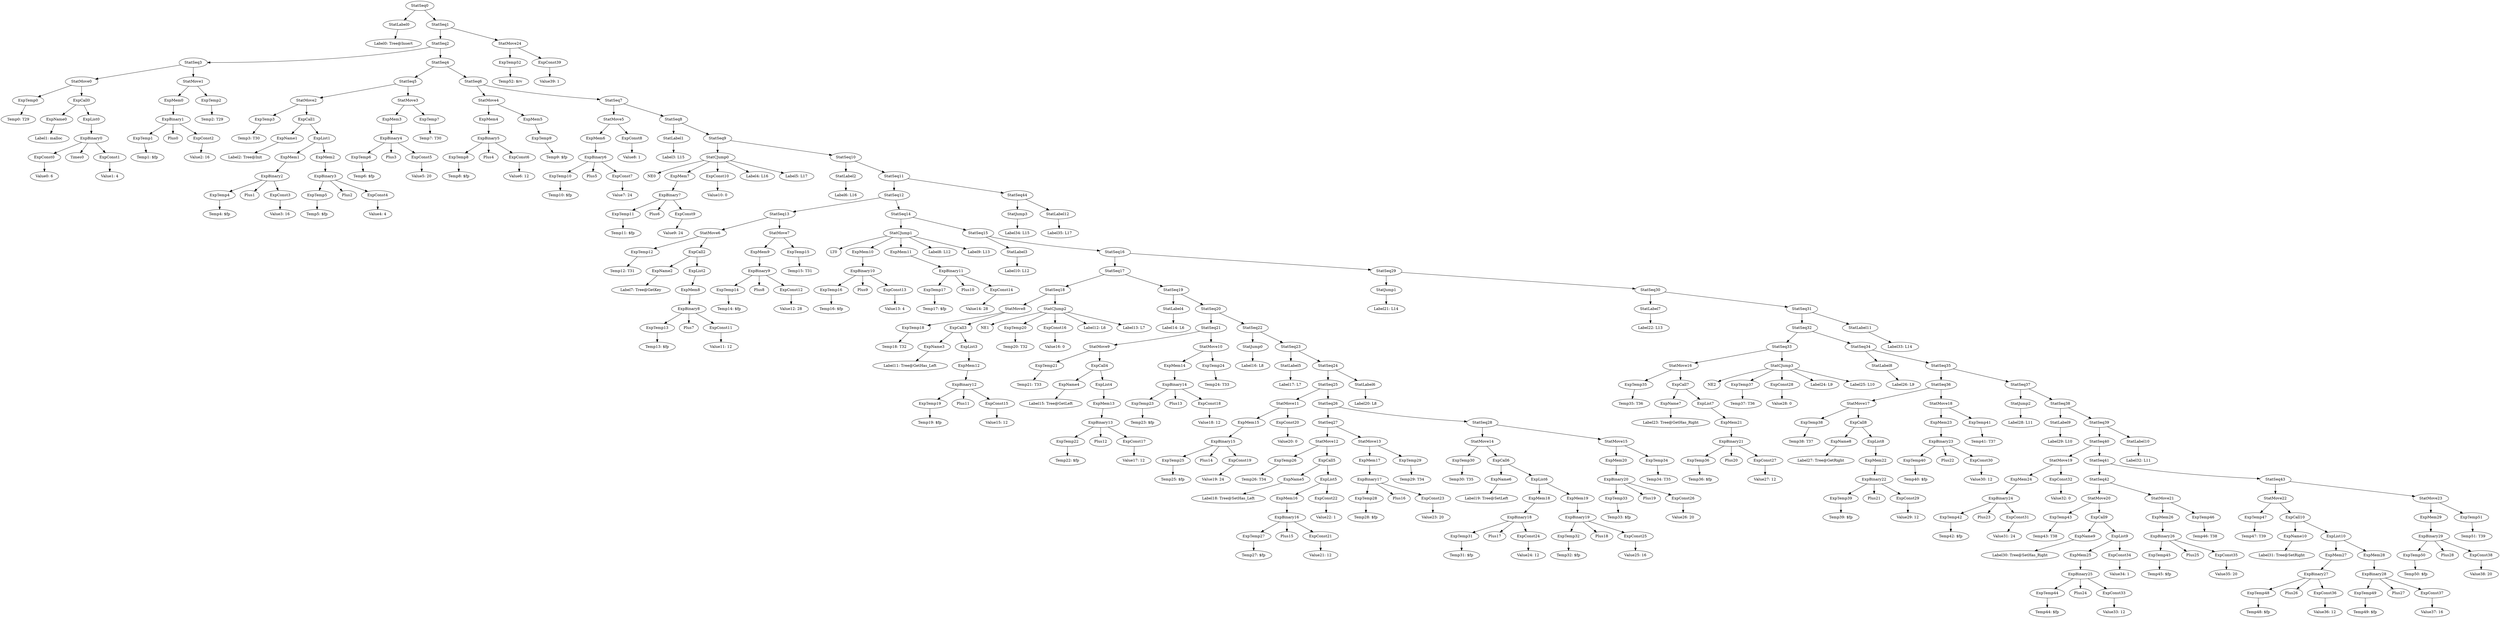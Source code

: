 digraph {
	ordering = out;
	ExpConst39 -> "Value39: 1";
	StatMove24 -> ExpTemp52;
	StatMove24 -> ExpConst39;
	ExpTemp52 -> "Temp52: $rv";
	StatJump3 -> "Label34: L15";
	StatLabel11 -> "Label33: L14";
	StatLabel10 -> "Label32: L11";
	StatSeq39 -> StatSeq40;
	StatSeq39 -> StatLabel10;
	ExpMem29 -> ExpBinary29;
	ExpConst38 -> "Value38: 20";
	ExpTemp50 -> "Temp50: $fp";
	StatSeq43 -> StatMove22;
	StatSeq43 -> StatMove23;
	ExpConst37 -> "Value37: 16";
	ExpBinary28 -> ExpTemp49;
	ExpBinary28 -> Plus27;
	ExpBinary28 -> ExpConst37;
	ExpList10 -> ExpMem27;
	ExpList10 -> ExpMem28;
	ExpTemp48 -> "Temp48: $fp";
	ExpName10 -> "Label31: Tree@SetRight";
	StatMove22 -> ExpTemp47;
	StatMove22 -> ExpCall10;
	ExpMem27 -> ExpBinary27;
	StatMove21 -> ExpMem26;
	StatMove21 -> ExpTemp46;
	ExpCall10 -> ExpName10;
	ExpCall10 -> ExpList10;
	ExpMem26 -> ExpBinary26;
	ExpConst35 -> "Value35: 20";
	ExpBinary26 -> ExpTemp45;
	ExpBinary26 -> Plus25;
	ExpBinary26 -> ExpConst35;
	ExpTemp45 -> "Temp45: $fp";
	ExpMem25 -> ExpBinary25;
	ExpCall9 -> ExpName9;
	ExpCall9 -> ExpList9;
	ExpName9 -> "Label30: Tree@SetHas_Right";
	StatMove20 -> ExpTemp43;
	StatMove20 -> ExpCall9;
	ExpTemp43 -> "Temp43: T38";
	StatSeq40 -> StatMove19;
	StatSeq40 -> StatSeq41;
	ExpConst32 -> "Value32: 0";
	ExpMem24 -> ExpBinary24;
	ExpConst31 -> "Value31: 24";
	ExpTemp42 -> "Temp42: $fp";
	StatSeq38 -> StatLabel9;
	StatSeq38 -> StatSeq39;
	ExpBinary29 -> ExpTemp50;
	ExpBinary29 -> Plus28;
	ExpBinary29 -> ExpConst38;
	StatLabel9 -> "Label29: L10";
	ExpTemp51 -> "Temp51: T39";
	StatJump2 -> "Label28: L11";
	StatSeq35 -> StatSeq36;
	StatSeq35 -> StatSeq37;
	ExpTemp41 -> "Temp41: T37";
	StatMove18 -> ExpMem23;
	StatMove18 -> ExpTemp41;
	ExpBinary25 -> ExpTemp44;
	ExpBinary25 -> Plus24;
	ExpBinary25 -> ExpConst33;
	ExpMem23 -> ExpBinary23;
	ExpConst30 -> "Value30: 12";
	ExpList8 -> ExpMem22;
	ExpConst29 -> "Value29: 12";
	ExpTemp39 -> "Temp39: $fp";
	ExpCall8 -> ExpName8;
	ExpCall8 -> ExpList8;
	StatMove17 -> ExpTemp38;
	StatMove17 -> ExpCall8;
	StatSeq34 -> StatLabel8;
	StatSeq34 -> StatSeq35;
	StatSeq36 -> StatMove17;
	StatSeq36 -> StatMove18;
	ExpMem11 -> ExpBinary11;
	ExpTemp44 -> "Temp44: $fp";
	StatMove11 -> ExpMem15;
	StatMove11 -> ExpConst20;
	StatSeq13 -> StatMove6;
	StatSeq13 -> StatMove7;
	ExpTemp23 -> "Temp23: $fp";
	ExpMem10 -> ExpBinary10;
	ExpTemp10 -> "Temp10: $fp";
	ExpCall6 -> ExpName6;
	ExpCall6 -> ExpList6;
	ExpConst34 -> "Value34: 1";
	StatCJump1 -> LT0;
	StatCJump1 -> ExpMem10;
	StatCJump1 -> ExpMem11;
	StatCJump1 -> "Label8: L12";
	StatCJump1 -> "Label9: L13";
	ExpCall3 -> ExpName3;
	ExpCall3 -> ExpList3;
	ExpConst25 -> "Value25: 16";
	ExpTemp32 -> "Temp32: $fp";
	ExpBinary10 -> ExpTemp16;
	ExpBinary10 -> Plus9;
	ExpBinary10 -> ExpConst13;
	ExpConst19 -> "Value19: 24";
	StatMove12 -> ExpTemp26;
	StatMove12 -> ExpCall5;
	ExpList2 -> ExpMem8;
	ExpTemp22 -> "Temp22: $fp";
	ExpTemp47 -> "Temp47: T39";
	ExpConst11 -> "Value11: 12";
	ExpTemp13 -> "Temp13: $fp";
	StatLabel2 -> "Label6: L16";
	StatMove5 -> ExpMem6;
	StatMove5 -> ExpConst8;
	ExpConst14 -> "Value14: 28";
	ExpConst9 -> "Value9: 24";
	StatLabel1 -> "Label3: L15";
	ExpName2 -> "Label7: Tree@GetKey";
	StatSeq7 -> StatMove5;
	StatSeq7 -> StatSeq8;
	StatSeq16 -> StatSeq17;
	StatSeq16 -> StatSeq29;
	ExpConst27 -> "Value27: 12";
	ExpTemp16 -> "Temp16: $fp";
	StatCJump2 -> NE1;
	StatCJump2 -> ExpTemp20;
	StatCJump2 -> ExpConst16;
	StatCJump2 -> "Label12: L6";
	StatCJump2 -> "Label13: L7";
	ExpBinary6 -> ExpTemp10;
	ExpBinary6 -> Plus5;
	ExpBinary6 -> ExpConst7;
	ExpMem8 -> ExpBinary8;
	StatSeq6 -> StatMove4;
	StatSeq6 -> StatSeq7;
	StatSeq2 -> StatSeq3;
	StatSeq2 -> StatSeq4;
	ExpMem28 -> ExpBinary28;
	ExpName8 -> "Label27: Tree@GetRight";
	StatMove2 -> ExpTemp3;
	StatMove2 -> ExpCall1;
	ExpBinary13 -> ExpTemp22;
	ExpBinary13 -> Plus12;
	ExpBinary13 -> ExpConst17;
	ExpTemp2 -> "Temp2: T29";
	ExpConst10 -> "Value10: 0";
	ExpBinary1 -> ExpTemp1;
	ExpBinary1 -> Plus0;
	ExpBinary1 -> ExpConst2;
	ExpList1 -> ExpMem1;
	ExpList1 -> ExpMem2;
	ExpTemp1 -> "Temp1: $fp";
	ExpBinary4 -> ExpTemp6;
	ExpBinary4 -> Plus3;
	ExpBinary4 -> ExpConst5;
	StatMove23 -> ExpMem29;
	StatMove23 -> ExpTemp51;
	ExpTemp35 -> "Temp35: T36";
	ExpTemp11 -> "Temp11: $fp";
	StatSeq0 -> StatLabel0;
	StatSeq0 -> StatSeq1;
	ExpTemp5 -> "Temp5: $fp";
	ExpBinary17 -> ExpTemp28;
	ExpBinary17 -> Plus16;
	ExpBinary17 -> ExpConst23;
	ExpTemp46 -> "Temp46: T38";
	ExpConst13 -> "Value13: 4";
	ExpMem7 -> ExpBinary7;
	ExpTemp40 -> "Temp40: $fp";
	ExpBinary3 -> ExpTemp5;
	ExpBinary3 -> Plus2;
	ExpBinary3 -> ExpConst4;
	StatMove15 -> ExpMem20;
	StatMove15 -> ExpTemp34;
	StatSeq3 -> StatMove0;
	StatSeq3 -> StatMove1;
	StatLabel12 -> "Label35: L17";
	ExpBinary0 -> ExpConst0;
	ExpBinary0 -> Times0;
	ExpBinary0 -> ExpConst1;
	ExpBinary11 -> ExpTemp17;
	ExpBinary11 -> Plus10;
	ExpBinary11 -> ExpConst14;
	StatSeq15 -> StatLabel3;
	StatSeq15 -> StatSeq16;
	StatSeq33 -> StatMove16;
	StatSeq33 -> StatCJump3;
	StatSeq8 -> StatLabel1;
	StatSeq8 -> StatSeq9;
	ExpName0 -> "Label1: malloc";
	ExpConst8 -> "Value8: 1";
	ExpTemp20 -> "Temp20: T32";
	StatSeq9 -> StatCJump0;
	StatSeq9 -> StatSeq10;
	ExpCall0 -> ExpName0;
	ExpCall0 -> ExpList0;
	ExpTemp12 -> "Temp12: T31";
	ExpMem21 -> ExpBinary21;
	ExpConst23 -> "Value23: 20";
	ExpTemp14 -> "Temp14: $fp";
	StatLabel6 -> "Label20: L8";
	StatSeq11 -> StatSeq12;
	StatSeq11 -> StatSeq44;
	StatSeq42 -> StatMove20;
	StatSeq42 -> StatMove21;
	ExpMem2 -> ExpBinary3;
	ExpBinary22 -> ExpTemp39;
	ExpBinary22 -> Plus21;
	ExpBinary22 -> ExpConst29;
	ExpTemp33 -> "Temp33: $fp";
	StatJump1 -> "Label21: L14";
	ExpTemp15 -> "Temp15: T31";
	StatSeq10 -> StatLabel2;
	StatSeq10 -> StatSeq11;
	StatMove13 -> ExpMem17;
	StatMove13 -> ExpTemp29;
	ExpName1 -> "Label2: Tree@Init";
	ExpBinary27 -> ExpTemp48;
	ExpBinary27 -> Plus26;
	ExpBinary27 -> ExpConst36;
	StatMove1 -> ExpMem0;
	StatMove1 -> ExpTemp2;
	ExpConst36 -> "Value36: 12";
	StatSeq5 -> StatMove2;
	StatSeq5 -> StatMove3;
	StatMove0 -> ExpTemp0;
	StatMove0 -> ExpCall0;
	ExpBinary14 -> ExpTemp23;
	ExpBinary14 -> Plus13;
	ExpBinary14 -> ExpConst18;
	ExpConst12 -> "Value12: 28";
	ExpBinary24 -> ExpTemp42;
	ExpBinary24 -> Plus23;
	ExpBinary24 -> ExpConst31;
	ExpBinary9 -> ExpTemp14;
	ExpBinary9 -> Plus8;
	ExpBinary9 -> ExpConst12;
	ExpTemp8 -> "Temp8: $fp";
	ExpMem15 -> ExpBinary15;
	ExpConst1 -> "Value1: 4";
	StatCJump0 -> NE0;
	StatCJump0 -> ExpMem7;
	StatCJump0 -> ExpConst10;
	StatCJump0 -> "Label4: L16";
	StatCJump0 -> "Label5: L17";
	StatSeq12 -> StatSeq13;
	StatSeq12 -> StatSeq14;
	ExpTemp4 -> "Temp4: $fp";
	StatLabel5 -> "Label17: L7";
	StatMove19 -> ExpMem24;
	StatMove19 -> ExpConst32;
	ExpTemp0 -> "Temp0: T29";
	StatMove7 -> ExpMem9;
	StatMove7 -> ExpTemp15;
	ExpTemp7 -> "Temp7: T30";
	ExpTemp19 -> "Temp19: $fp";
	StatSeq17 -> StatSeq18;
	StatSeq17 -> StatSeq19;
	StatSeq1 -> StatSeq2;
	StatSeq1 -> StatMove24;
	StatSeq30 -> StatLabel7;
	StatSeq30 -> StatSeq31;
	StatSeq44 -> StatJump3;
	StatSeq44 -> StatLabel12;
	ExpMem22 -> ExpBinary22;
	ExpMem5 -> ExpTemp9;
	ExpMem16 -> ExpBinary16;
	ExpBinary2 -> ExpTemp4;
	ExpBinary2 -> Plus1;
	ExpBinary2 -> ExpConst3;
	ExpTemp17 -> "Temp17: $fp";
	ExpConst3 -> "Value3: 16";
	ExpMem9 -> ExpBinary9;
	ExpConst6 -> "Value6: 12";
	ExpMem1 -> ExpBinary2;
	ExpCall2 -> ExpName2;
	ExpCall2 -> ExpList2;
	ExpConst2 -> "Value2: 16";
	ExpConst4 -> "Value4: 4";
	ExpBinary8 -> ExpTemp13;
	ExpBinary8 -> Plus7;
	ExpBinary8 -> ExpConst11;
	ExpConst5 -> "Value5: 20";
	StatSeq26 -> StatSeq27;
	StatSeq26 -> StatSeq28;
	ExpCall1 -> ExpName1;
	ExpCall1 -> ExpList1;
	ExpMem19 -> ExpBinary19;
	ExpConst0 -> "Value0: 6";
	ExpMem3 -> ExpBinary4;
	StatLabel0 -> "Label0: Tree@Insert";
	ExpConst24 -> "Value24: 12";
	ExpBinary7 -> ExpTemp11;
	ExpBinary7 -> Plus6;
	ExpBinary7 -> ExpConst9;
	ExpBinary5 -> ExpTemp8;
	ExpBinary5 -> Plus4;
	ExpBinary5 -> ExpConst6;
	ExpCall4 -> ExpName4;
	ExpCall4 -> ExpList4;
	ExpList6 -> ExpMem18;
	ExpList6 -> ExpMem19;
	ExpName3 -> "Label11: Tree@GetHas_Left";
	ExpList7 -> ExpMem21;
	StatMove6 -> ExpTemp12;
	StatMove6 -> ExpCall2;
	ExpBinary12 -> ExpTemp19;
	ExpBinary12 -> Plus11;
	ExpBinary12 -> ExpConst15;
	ExpConst26 -> "Value26: 20";
	ExpConst18 -> "Value18: 12";
	ExpName5 -> "Label18: Tree@SetHas_Left";
	ExpConst15 -> "Value15: 12";
	ExpMem12 -> ExpBinary12;
	ExpBinary23 -> ExpTemp40;
	ExpBinary23 -> Plus22;
	ExpBinary23 -> ExpConst30;
	StatMove16 -> ExpTemp35;
	StatMove16 -> ExpCall7;
	ExpList3 -> ExpMem12;
	StatSeq32 -> StatSeq33;
	StatSeq32 -> StatSeq34;
	StatMove8 -> ExpTemp18;
	StatMove8 -> ExpCall3;
	ExpTemp28 -> "Temp28: $fp";
	ExpBinary20 -> ExpTemp33;
	ExpBinary20 -> Plus19;
	ExpBinary20 -> ExpConst26;
	StatSeq41 -> StatSeq42;
	StatSeq41 -> StatSeq43;
	StatLabel3 -> "Label10: L12";
	StatSeq18 -> StatMove8;
	StatSeq18 -> StatCJump2;
	ExpMem6 -> ExpBinary6;
	ExpConst16 -> "Value16: 0";
	StatLabel4 -> "Label14: L6";
	StatSeq23 -> StatLabel5;
	StatSeq23 -> StatSeq24;
	ExpConst7 -> "Value7: 24";
	ExpTemp21 -> "Temp21: T33";
	StatMove4 -> ExpMem4;
	StatMove4 -> ExpMem5;
	StatMove9 -> ExpTemp21;
	StatMove9 -> ExpCall4;
	ExpName4 -> "Label15: Tree@GetLeft";
	ExpConst17 -> "Value17: 12";
	StatSeq14 -> StatCJump1;
	StatSeq14 -> StatSeq15;
	ExpMem13 -> ExpBinary13;
	ExpList4 -> ExpMem13;
	ExpTemp27 -> "Temp27: $fp";
	StatSeq21 -> StatMove9;
	StatSeq21 -> StatMove10;
	StatSeq31 -> StatSeq32;
	StatSeq31 -> StatLabel11;
	ExpMem14 -> ExpBinary14;
	ExpMem4 -> ExpBinary5;
	StatMove10 -> ExpMem14;
	StatMove10 -> ExpTemp24;
	ExpBinary15 -> ExpTemp25;
	ExpBinary15 -> Plus14;
	ExpBinary15 -> ExpConst19;
	StatSeq20 -> StatSeq21;
	StatSeq20 -> StatSeq22;
	StatJump0 -> "Label16: L8";
	ExpName7 -> "Label23: Tree@GetHas_Right";
	StatSeq19 -> StatLabel4;
	StatSeq19 -> StatSeq20;
	StatSeq22 -> StatJump0;
	StatSeq22 -> StatSeq23;
	ExpTemp25 -> "Temp25: $fp";
	StatMove3 -> ExpMem3;
	StatMove3 -> ExpTemp7;
	StatSeq25 -> StatMove11;
	StatSeq25 -> StatSeq26;
	ExpTemp26 -> "Temp26: T34";
	ExpCall5 -> ExpName5;
	ExpCall5 -> ExpList5;
	ExpBinary16 -> ExpTemp27;
	ExpBinary16 -> Plus15;
	ExpBinary16 -> ExpConst21;
	ExpTemp18 -> "Temp18: T32";
	ExpConst28 -> "Value28: 0";
	ExpTemp49 -> "Temp49: $fp";
	ExpConst33 -> "Value33: 12";
	ExpConst21 -> "Value21: 12";
	ExpTemp31 -> "Temp31: $fp";
	ExpTemp24 -> "Temp24: T33";
	ExpList5 -> ExpMem16;
	ExpList5 -> ExpConst22;
	ExpList0 -> ExpBinary0;
	ExpConst22 -> "Value22: 1";
	ExpTemp9 -> "Temp9: $fp";
	StatSeq27 -> StatMove12;
	StatSeq27 -> StatMove13;
	ExpMem17 -> ExpBinary17;
	ExpTemp29 -> "Temp29: T34";
	ExpTemp30 -> "Temp30: T35";
	StatMove14 -> ExpTemp30;
	StatMove14 -> ExpCall6;
	ExpCall7 -> ExpName7;
	ExpCall7 -> ExpList7;
	ExpTemp38 -> "Temp38: T37";
	ExpName6 -> "Label19: Tree@SetLeft";
	ExpMem18 -> ExpBinary18;
	ExpBinary19 -> ExpTemp32;
	ExpBinary19 -> Plus18;
	ExpBinary19 -> ExpConst25;
	StatSeq28 -> StatMove14;
	StatSeq28 -> StatMove15;
	ExpMem20 -> ExpBinary20;
	StatLabel7 -> "Label22: L13";
	ExpTemp34 -> "Temp34: T35";
	StatSeq24 -> StatSeq25;
	StatSeq24 -> StatLabel6;
	ExpConst20 -> "Value20: 0";
	StatSeq29 -> StatJump1;
	StatSeq29 -> StatSeq30;
	ExpMem0 -> ExpBinary1;
	StatSeq4 -> StatSeq5;
	StatSeq4 -> StatSeq6;
	ExpTemp36 -> "Temp36: $fp";
	ExpList9 -> ExpMem25;
	ExpList9 -> ExpConst34;
	ExpBinary21 -> ExpTemp36;
	ExpBinary21 -> Plus20;
	ExpBinary21 -> ExpConst27;
	StatCJump3 -> NE2;
	StatCJump3 -> ExpTemp37;
	StatCJump3 -> ExpConst28;
	StatCJump3 -> "Label24: L9";
	StatCJump3 -> "Label25: L10";
	ExpTemp37 -> "Temp37: T36";
	StatSeq37 -> StatJump2;
	StatSeq37 -> StatSeq38;
	ExpTemp3 -> "Temp3: T30";
	ExpTemp6 -> "Temp6: $fp";
	ExpBinary18 -> ExpTemp31;
	ExpBinary18 -> Plus17;
	ExpBinary18 -> ExpConst24;
	StatLabel8 -> "Label26: L9";
}

